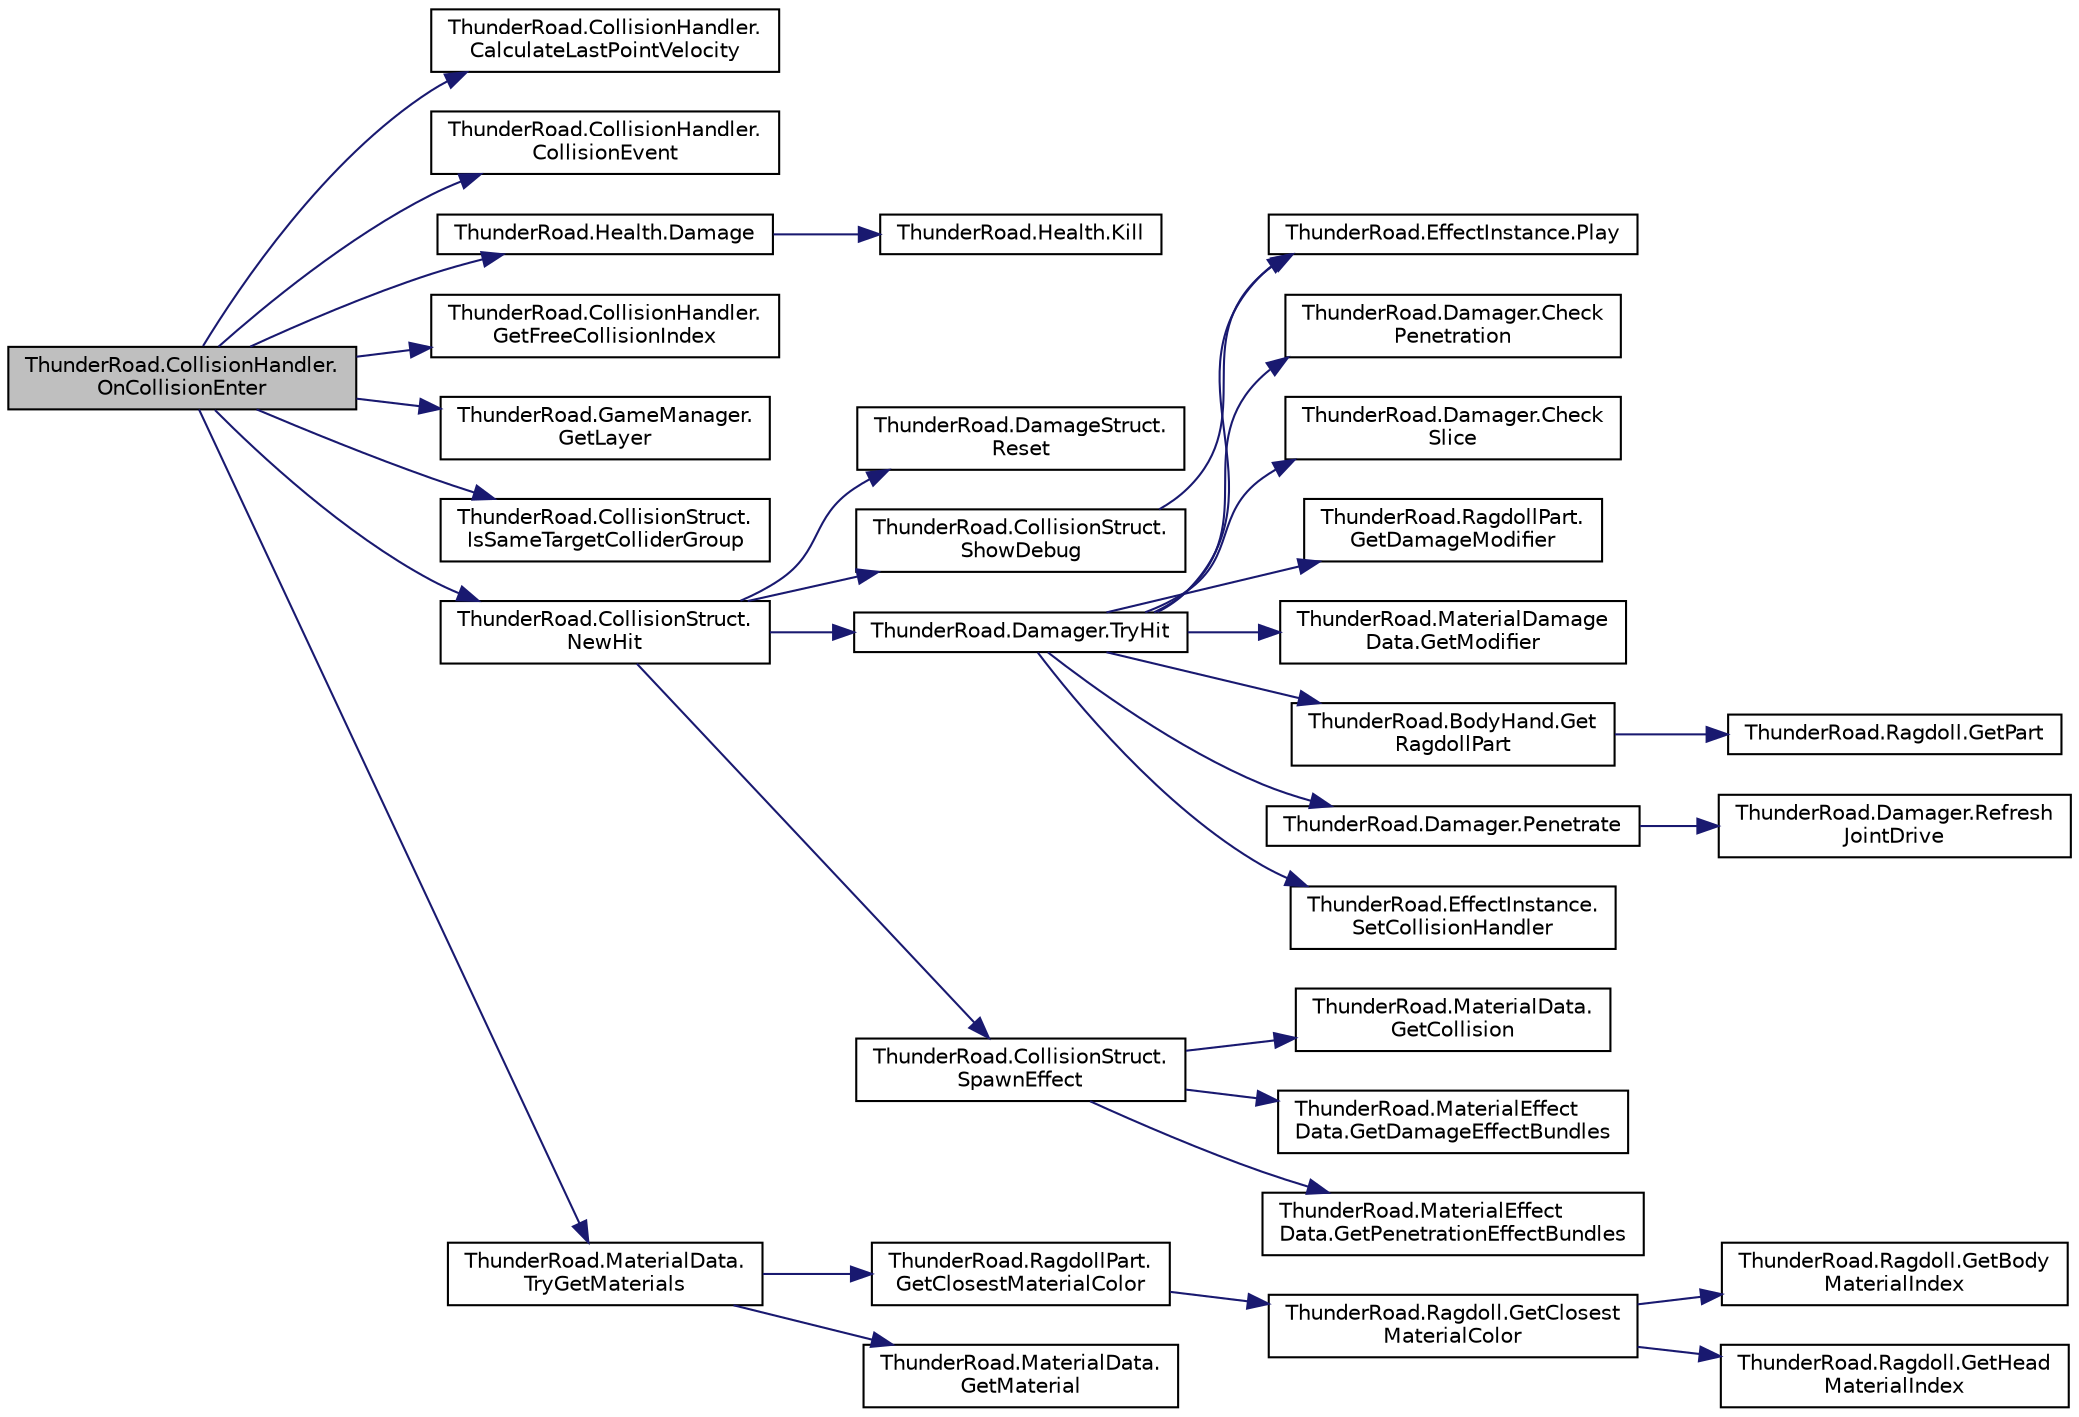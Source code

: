 digraph "ThunderRoad.CollisionHandler.OnCollisionEnter"
{
 // LATEX_PDF_SIZE
  edge [fontname="Helvetica",fontsize="10",labelfontname="Helvetica",labelfontsize="10"];
  node [fontname="Helvetica",fontsize="10",shape=record];
  rankdir="LR";
  Node1 [label="ThunderRoad.CollisionHandler.\lOnCollisionEnter",height=0.2,width=0.4,color="black", fillcolor="grey75", style="filled", fontcolor="black",tooltip="Called when [collision enter]."];
  Node1 -> Node2 [color="midnightblue",fontsize="10",style="solid",fontname="Helvetica"];
  Node2 [label="ThunderRoad.CollisionHandler.\lCalculateLastPointVelocity",height=0.2,width=0.4,color="black", fillcolor="white", style="filled",URL="$class_thunder_road_1_1_collision_handler.html#a8150a402e51ee010efbbaf4f122f4f86",tooltip="Calculates the last point velocity."];
  Node1 -> Node3 [color="midnightblue",fontsize="10",style="solid",fontname="Helvetica"];
  Node3 [label="ThunderRoad.CollisionHandler.\lCollisionEvent",height=0.2,width=0.4,color="black", fillcolor="white", style="filled",URL="$class_thunder_road_1_1_collision_handler.html#ac6a3ac49bcc9b9813371b5127dfda2f7",tooltip="Delegate CollisionEvent"];
  Node1 -> Node4 [color="midnightblue",fontsize="10",style="solid",fontname="Helvetica"];
  Node4 [label="ThunderRoad.Health.Damage",height=0.2,width=0.4,color="black", fillcolor="white", style="filled",URL="$class_thunder_road_1_1_health.html#a18b5ee236846af81d62aeed4fc78e760",tooltip="Damages the specified collision structure."];
  Node4 -> Node5 [color="midnightblue",fontsize="10",style="solid",fontname="Helvetica"];
  Node5 [label="ThunderRoad.Health.Kill",height=0.2,width=0.4,color="black", fillcolor="white", style="filled",URL="$class_thunder_road_1_1_health.html#a2c2a538f37e7523fbd5b75b67afa1985",tooltip="Kills this instance."];
  Node1 -> Node6 [color="midnightblue",fontsize="10",style="solid",fontname="Helvetica"];
  Node6 [label="ThunderRoad.CollisionHandler.\lGetFreeCollisionIndex",height=0.2,width=0.4,color="black", fillcolor="white", style="filled",URL="$class_thunder_road_1_1_collision_handler.html#a0706d2d0ad1bc0efd535f2b5f1bef9eb",tooltip="Gets the index of the free collision."];
  Node1 -> Node7 [color="midnightblue",fontsize="10",style="solid",fontname="Helvetica"];
  Node7 [label="ThunderRoad.GameManager.\lGetLayer",height=0.2,width=0.4,color="black", fillcolor="white", style="filled",URL="$class_thunder_road_1_1_game_manager.html#a4b7e3521ff92f30374062207b6e30352",tooltip="Gets the layer."];
  Node1 -> Node8 [color="midnightblue",fontsize="10",style="solid",fontname="Helvetica"];
  Node8 [label="ThunderRoad.CollisionStruct.\lIsSameTargetColliderGroup",height=0.2,width=0.4,color="black", fillcolor="white", style="filled",URL="$struct_thunder_road_1_1_collision_struct.html#a5d1400df64da3f8990d2ee463bf8f2c5",tooltip="Determines whether [is same target collider group] [the specified collider]."];
  Node1 -> Node9 [color="midnightblue",fontsize="10",style="solid",fontname="Helvetica"];
  Node9 [label="ThunderRoad.CollisionStruct.\lNewHit",height=0.2,width=0.4,color="black", fillcolor="white", style="filled",URL="$struct_thunder_road_1_1_collision_struct.html#a3d4350db33edddc984819f22cc125772",tooltip="Creates new hit."];
  Node9 -> Node10 [color="midnightblue",fontsize="10",style="solid",fontname="Helvetica"];
  Node10 [label="ThunderRoad.DamageStruct.\lReset",height=0.2,width=0.4,color="black", fillcolor="white", style="filled",URL="$struct_thunder_road_1_1_damage_struct.html#a187a874ad222f6753b0eddc8eb93f4c9",tooltip="Resets this instance."];
  Node9 -> Node11 [color="midnightblue",fontsize="10",style="solid",fontname="Helvetica"];
  Node11 [label="ThunderRoad.CollisionStruct.\lShowDebug",height=0.2,width=0.4,color="black", fillcolor="white", style="filled",URL="$struct_thunder_road_1_1_collision_struct.html#ad075f229299efe5bff811b6aad5fe5aa",tooltip="Shows the debug."];
  Node11 -> Node12 [color="midnightblue",fontsize="10",style="solid",fontname="Helvetica"];
  Node12 [label="ThunderRoad.EffectInstance.Play",height=0.2,width=0.4,color="black", fillcolor="white", style="filled",URL="$class_thunder_road_1_1_effect_instance.html#a2e1b93aec710be57d9a9014149f0c5d5",tooltip="Plays the specified step custom hash identifier."];
  Node9 -> Node13 [color="midnightblue",fontsize="10",style="solid",fontname="Helvetica"];
  Node13 [label="ThunderRoad.CollisionStruct.\lSpawnEffect",height=0.2,width=0.4,color="black", fillcolor="white", style="filled",URL="$struct_thunder_road_1_1_collision_struct.html#aba3b8f28da29800cfae841275df85696",tooltip="Spawns the effect."];
  Node13 -> Node14 [color="midnightblue",fontsize="10",style="solid",fontname="Helvetica"];
  Node14 [label="ThunderRoad.MaterialData.\lGetCollision",height=0.2,width=0.4,color="black", fillcolor="white", style="filled",URL="$class_thunder_road_1_1_material_data.html#a7b0e247a17ceab69529f572a643d3b34",tooltip="Gets the collision."];
  Node13 -> Node15 [color="midnightblue",fontsize="10",style="solid",fontname="Helvetica"];
  Node15 [label="ThunderRoad.MaterialEffect\lData.GetDamageEffectBundles",height=0.2,width=0.4,color="black", fillcolor="white", style="filled",URL="$class_thunder_road_1_1_material_effect_data.html#ac97705fc3289c780c35250b6ba2c7a2e",tooltip="Gets the damage effect bundles."];
  Node13 -> Node16 [color="midnightblue",fontsize="10",style="solid",fontname="Helvetica"];
  Node16 [label="ThunderRoad.MaterialEffect\lData.GetPenetrationEffectBundles",height=0.2,width=0.4,color="black", fillcolor="white", style="filled",URL="$class_thunder_road_1_1_material_effect_data.html#ae9136bd6f2da13803c25deeadae6e1f6",tooltip="Gets the penetration effect bundles."];
  Node9 -> Node17 [color="midnightblue",fontsize="10",style="solid",fontname="Helvetica"];
  Node17 [label="ThunderRoad.Damager.TryHit",height=0.2,width=0.4,color="black", fillcolor="white", style="filled",URL="$class_thunder_road_1_1_damager.html#abe4bcfc6e4886fbe292e89d5c9a47165",tooltip="Tries the hit."];
  Node17 -> Node18 [color="midnightblue",fontsize="10",style="solid",fontname="Helvetica"];
  Node18 [label="ThunderRoad.Damager.Check\lPenetration",height=0.2,width=0.4,color="black", fillcolor="white", style="filled",URL="$class_thunder_road_1_1_damager.html#aecd84e0bb4ef79aa20f036f78a60acfa",tooltip="Checks the penetration."];
  Node17 -> Node19 [color="midnightblue",fontsize="10",style="solid",fontname="Helvetica"];
  Node19 [label="ThunderRoad.Damager.Check\lSlice",height=0.2,width=0.4,color="black", fillcolor="white", style="filled",URL="$class_thunder_road_1_1_damager.html#af157727ec05b9da1a20aa2f77bd25eb0",tooltip="Checks the slice."];
  Node17 -> Node20 [color="midnightblue",fontsize="10",style="solid",fontname="Helvetica"];
  Node20 [label="ThunderRoad.RagdollPart.\lGetDamageModifier",height=0.2,width=0.4,color="black", fillcolor="white", style="filled",URL="$class_thunder_road_1_1_ragdoll_part.html#a7a748dee33703403149d3b4111826728",tooltip="Gets the damage modifier."];
  Node17 -> Node21 [color="midnightblue",fontsize="10",style="solid",fontname="Helvetica"];
  Node21 [label="ThunderRoad.MaterialDamage\lData.GetModifier",height=0.2,width=0.4,color="black", fillcolor="white", style="filled",URL="$class_thunder_road_1_1_material_damage_data.html#a69a968064bcea0e8bbd5f18df27b043f",tooltip="Gets the modifier."];
  Node17 -> Node22 [color="midnightblue",fontsize="10",style="solid",fontname="Helvetica"];
  Node22 [label="ThunderRoad.BodyHand.Get\lRagdollPart",height=0.2,width=0.4,color="black", fillcolor="white", style="filled",URL="$class_thunder_road_1_1_body_hand.html#a4c7e8e1bb0162b4dfd305fff0502f3f0",tooltip="Gets the ragdoll part."];
  Node22 -> Node23 [color="midnightblue",fontsize="10",style="solid",fontname="Helvetica"];
  Node23 [label="ThunderRoad.Ragdoll.GetPart",height=0.2,width=0.4,color="black", fillcolor="white", style="filled",URL="$class_thunder_road_1_1_ragdoll.html#a63bb50459ca0652451c1aef3fc8155cb",tooltip="Gets the part."];
  Node17 -> Node24 [color="midnightblue",fontsize="10",style="solid",fontname="Helvetica"];
  Node24 [label="ThunderRoad.Damager.Penetrate",height=0.2,width=0.4,color="black", fillcolor="white", style="filled",URL="$class_thunder_road_1_1_damager.html#a40dddd061247b26216b5d470cd237909",tooltip="Penetrates the specified collision structure."];
  Node24 -> Node25 [color="midnightblue",fontsize="10",style="solid",fontname="Helvetica"];
  Node25 [label="ThunderRoad.Damager.Refresh\lJointDrive",height=0.2,width=0.4,color="black", fillcolor="white", style="filled",URL="$class_thunder_road_1_1_damager.html#aa3ded5d89e1b2c50c5a8122882e0befe",tooltip="Refreshes the joint drive."];
  Node17 -> Node12 [color="midnightblue",fontsize="10",style="solid",fontname="Helvetica"];
  Node17 -> Node26 [color="midnightblue",fontsize="10",style="solid",fontname="Helvetica"];
  Node26 [label="ThunderRoad.EffectInstance.\lSetCollisionHandler",height=0.2,width=0.4,color="black", fillcolor="white", style="filled",URL="$class_thunder_road_1_1_effect_instance.html#abb2cbba81a2fbf8710240916e5534613",tooltip="Sets the collision handler."];
  Node1 -> Node27 [color="midnightblue",fontsize="10",style="solid",fontname="Helvetica"];
  Node27 [label="ThunderRoad.MaterialData.\lTryGetMaterials",height=0.2,width=0.4,color="black", fillcolor="white", style="filled",URL="$class_thunder_road_1_1_material_data.html#a309aa4622b1c024c525ccc10d9379cab",tooltip="Tries the get materials."];
  Node27 -> Node28 [color="midnightblue",fontsize="10",style="solid",fontname="Helvetica"];
  Node28 [label="ThunderRoad.RagdollPart.\lGetClosestMaterialColor",height=0.2,width=0.4,color="black", fillcolor="white", style="filled",URL="$class_thunder_road_1_1_ragdoll_part.html#a0e4d35f6dfa13cc18ac6b019c64e36e0",tooltip="Gets the color of the closest material."];
  Node28 -> Node29 [color="midnightblue",fontsize="10",style="solid",fontname="Helvetica"];
  Node29 [label="ThunderRoad.Ragdoll.GetClosest\lMaterialColor",height=0.2,width=0.4,color="black", fillcolor="white", style="filled",URL="$class_thunder_road_1_1_ragdoll.html#a6a59e2cfead494330bafcc249448e4a5",tooltip="Gets the color of the closest material."];
  Node29 -> Node30 [color="midnightblue",fontsize="10",style="solid",fontname="Helvetica"];
  Node30 [label="ThunderRoad.Ragdoll.GetBody\lMaterialIndex",height=0.2,width=0.4,color="black", fillcolor="white", style="filled",URL="$class_thunder_road_1_1_ragdoll.html#a6fcde8c30682ff9d82e5784625757873",tooltip="Gets the index of the body material."];
  Node29 -> Node31 [color="midnightblue",fontsize="10",style="solid",fontname="Helvetica"];
  Node31 [label="ThunderRoad.Ragdoll.GetHead\lMaterialIndex",height=0.2,width=0.4,color="black", fillcolor="white", style="filled",URL="$class_thunder_road_1_1_ragdoll.html#a73609bd9247b469491653247563051f1",tooltip="Gets the index of the head material."];
  Node27 -> Node32 [color="midnightblue",fontsize="10",style="solid",fontname="Helvetica"];
  Node32 [label="ThunderRoad.MaterialData.\lGetMaterial",height=0.2,width=0.4,color="black", fillcolor="white", style="filled",URL="$class_thunder_road_1_1_material_data.html#add215da97a102f8a50e395c4a3794b1b",tooltip="Gets the material."];
}
